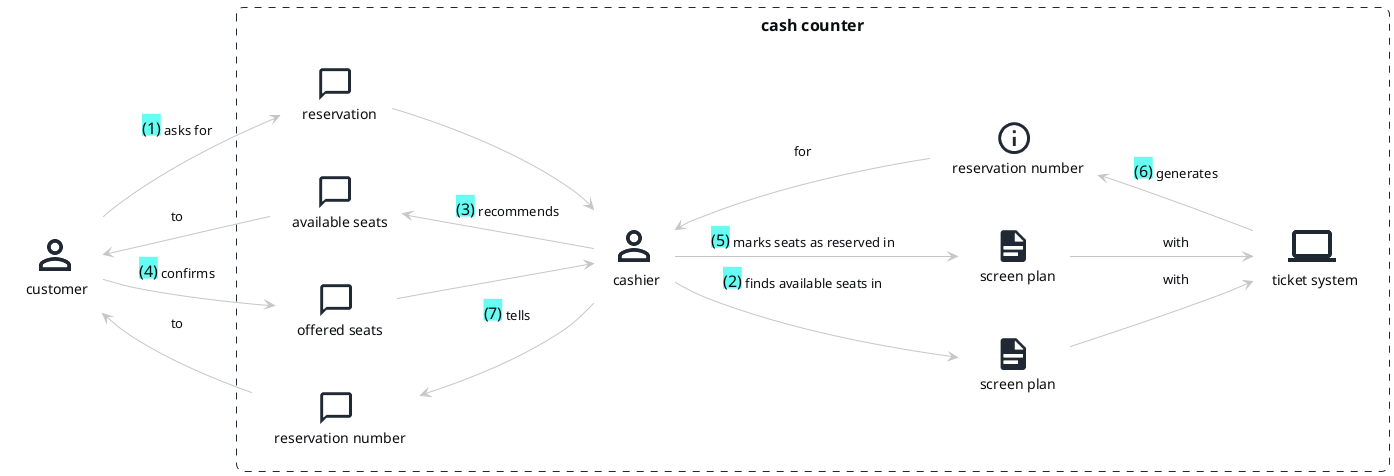 @startuml
!include <domainstory/Domainstory>
'!include ../domainStory.puml
'!include https://raw.githubusercontent.com/johthor/DomainStory-PlantUML/main/domainStory.puml

Person(customer)

Boundary(counter, cash counter) {
    Person(cashier)
    System(ticketSystem, ticket system, )

    activity(_, customer, asks for, Conversation: reservation, cashier)
    activity(_, cashier, finds available seats in, Document: screen plan, with, ticketSystem)
    activity(_<, cashier, recommends, Conversation: available seats, to, customer)
    activity(_, customer, confirms, Conversation: offered seats, cashier)
    activity(_, cashier, marks seats as reserved in, Document: screen plan, with, ticketSystem)
    activity(_<, ticketSystem, generates, Info: reservation number, for, cashier)
    activity(_<, cashier, tells, Conversation: reservation number, to, customer)
}
@enduml

